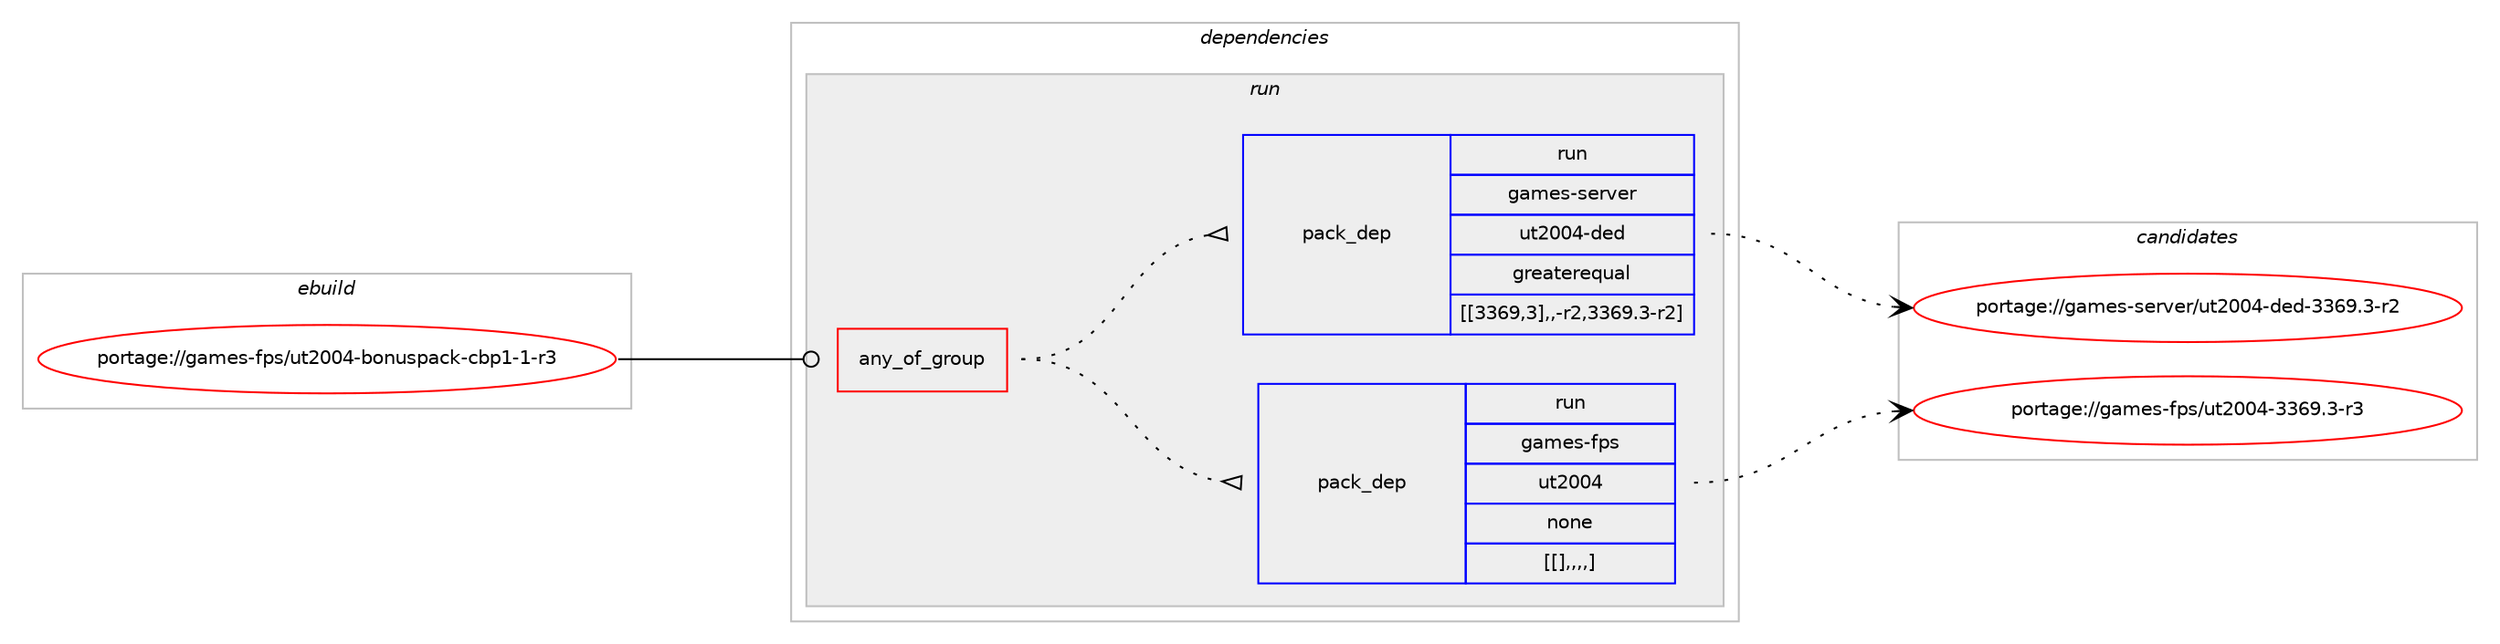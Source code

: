 digraph prolog {

# *************
# Graph options
# *************

newrank=true;
concentrate=true;
compound=true;
graph [rankdir=LR,fontname=Helvetica,fontsize=10,ranksep=1.5];#, ranksep=2.5, nodesep=0.2];
edge  [arrowhead=vee];
node  [fontname=Helvetica,fontsize=10];

# **********
# The ebuild
# **********

subgraph cluster_leftcol {
color=gray;
label=<<i>ebuild</i>>;
id [label="portage://games-fps/ut2004-bonuspack-cbp1-1-r3", color=red, width=4, href="../games-fps/ut2004-bonuspack-cbp1-1-r3.svg"];
}

# ****************
# The dependencies
# ****************

subgraph cluster_midcol {
color=gray;
label=<<i>dependencies</i>>;
subgraph cluster_compile {
fillcolor="#eeeeee";
style=filled;
label=<<i>compile</i>>;
}
subgraph cluster_compileandrun {
fillcolor="#eeeeee";
style=filled;
label=<<i>compile and run</i>>;
}
subgraph cluster_run {
fillcolor="#eeeeee";
style=filled;
label=<<i>run</i>>;
subgraph any1334 {
dependency234212 [label=<<TABLE BORDER="0" CELLBORDER="1" CELLSPACING="0" CELLPADDING="4"><TR><TD CELLPADDING="10">any_of_group</TD></TR></TABLE>>, shape=none, color=red];subgraph pack166834 {
dependency234213 [label=<<TABLE BORDER="0" CELLBORDER="1" CELLSPACING="0" CELLPADDING="4" WIDTH="220"><TR><TD ROWSPAN="6" CELLPADDING="30">pack_dep</TD></TR><TR><TD WIDTH="110">run</TD></TR><TR><TD>games-fps</TD></TR><TR><TD>ut2004</TD></TR><TR><TD>none</TD></TR><TR><TD>[[],,,,]</TD></TR></TABLE>>, shape=none, color=blue];
}
dependency234212:e -> dependency234213:w [weight=20,style="dotted",arrowhead="oinv"];
subgraph pack166835 {
dependency234214 [label=<<TABLE BORDER="0" CELLBORDER="1" CELLSPACING="0" CELLPADDING="4" WIDTH="220"><TR><TD ROWSPAN="6" CELLPADDING="30">pack_dep</TD></TR><TR><TD WIDTH="110">run</TD></TR><TR><TD>games-server</TD></TR><TR><TD>ut2004-ded</TD></TR><TR><TD>greaterequal</TD></TR><TR><TD>[[3369,3],,-r2,3369.3-r2]</TD></TR></TABLE>>, shape=none, color=blue];
}
dependency234212:e -> dependency234214:w [weight=20,style="dotted",arrowhead="oinv"];
}
id:e -> dependency234212:w [weight=20,style="solid",arrowhead="odot"];
}
}

# **************
# The candidates
# **************

subgraph cluster_choices {
rank=same;
color=gray;
label=<<i>candidates</i>>;

subgraph choice166834 {
color=black;
nodesep=1;
choice10397109101115451021121154711711650484852455151545746514511451 [label="portage://games-fps/ut2004-3369.3-r3", color=red, width=4,href="../games-fps/ut2004-3369.3-r3.svg"];
dependency234213:e -> choice10397109101115451021121154711711650484852455151545746514511451:w [style=dotted,weight="100"];
}
subgraph choice166835 {
color=black;
nodesep=1;
choice1039710910111545115101114118101114471171165048485245100101100455151545746514511450 [label="portage://games-server/ut2004-ded-3369.3-r2", color=red, width=4,href="../games-server/ut2004-ded-3369.3-r2.svg"];
dependency234214:e -> choice1039710910111545115101114118101114471171165048485245100101100455151545746514511450:w [style=dotted,weight="100"];
}
}

}
